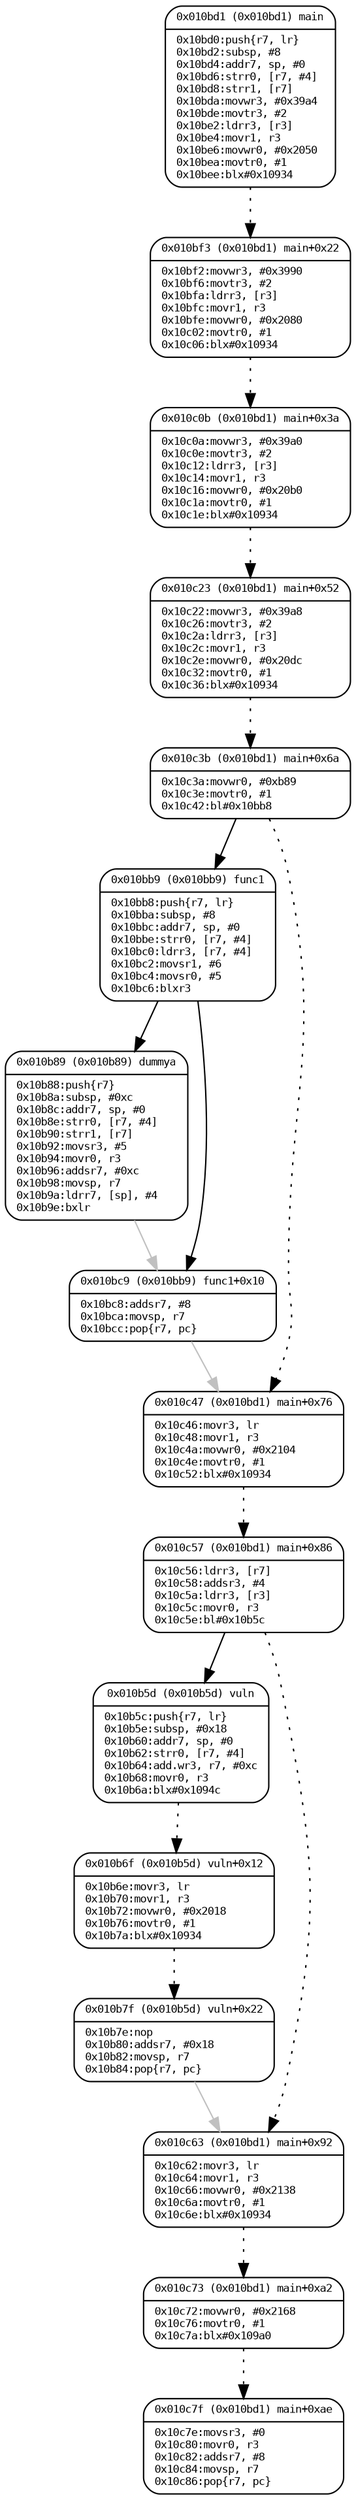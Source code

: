 digraph G {
rankdir=TB;
0 [shape=Mrecord, label="{<f0> 0x010b5d (0x010b5d) vuln | 0x10b5c&#58;	push	&#123;r7, lr&#125;\l0x10b5e&#58;	sub	sp, &#35;0x18\l0x10b60&#58;	add	r7, sp, &#35;0\l0x10b62&#58;	str	r0, [r7, &#35;4]\l0x10b64&#58;	add.w	r3, r7, &#35;0xc\l0x10b68&#58;	mov	r0, r3\l0x10b6a&#58;	blx	&#35;0x1094c\l}}", fontsize="8.0", fontname=monospace, penwidth=1];
1 [shape=Mrecord, label="{<f0> 0x010b6f (0x010b5d) vuln+0x12 | 0x10b6e&#58;	mov	r3, lr\l0x10b70&#58;	mov	r1, r3\l0x10b72&#58;	movw	r0, &#35;0x2018\l0x10b76&#58;	movt	r0, &#35;1\l0x10b7a&#58;	blx	&#35;0x10934\l}}", fontsize="8.0", fontname=monospace, penwidth=1];
2 [shape=Mrecord, label="{<f0> 0x010b7f (0x010b5d) vuln+0x22 | 0x10b7e&#58;	nop	\l0x10b80&#58;	adds	r7, &#35;0x18\l0x10b82&#58;	mov	sp, r7\l0x10b84&#58;	pop	&#123;r7, pc&#125;\l}}", fontsize="8.0", fontname=monospace, penwidth=1];
3 [shape=Mrecord, label="{<f0> 0x010b89 (0x010b89) dummya | 0x10b88&#58;	push	&#123;r7&#125;\l0x10b8a&#58;	sub	sp, &#35;0xc\l0x10b8c&#58;	add	r7, sp, &#35;0\l0x10b8e&#58;	str	r0, [r7, &#35;4]\l0x10b90&#58;	str	r1, [r7]\l0x10b92&#58;	movs	r3, &#35;5\l0x10b94&#58;	mov	r0, r3\l0x10b96&#58;	adds	r7, &#35;0xc\l0x10b98&#58;	mov	sp, r7\l0x10b9a&#58;	ldr	r7, [sp], &#35;4\l0x10b9e&#58;	bx	lr\l}}", fontsize="8.0", fontname=monospace, penwidth=1];
4 [shape=Mrecord, label="{<f0> 0x010bb9 (0x010bb9) func1 | 0x10bb8&#58;	push	&#123;r7, lr&#125;\l0x10bba&#58;	sub	sp, &#35;8\l0x10bbc&#58;	add	r7, sp, &#35;0\l0x10bbe&#58;	str	r0, [r7, &#35;4]\l0x10bc0&#58;	ldr	r3, [r7, &#35;4]\l0x10bc2&#58;	movs	r1, &#35;6\l0x10bc4&#58;	movs	r0, &#35;5\l0x10bc6&#58;	blx	r3\l}}", fontsize="8.0", fontname=monospace, penwidth=1];
5 [shape=Mrecord, label="{<f0> 0x010bc9 (0x010bb9) func1+0x10 | 0x10bc8&#58;	adds	r7, &#35;8\l0x10bca&#58;	mov	sp, r7\l0x10bcc&#58;	pop	&#123;r7, pc&#125;\l}}", fontsize="8.0", fontname=monospace, penwidth=1];
6 [shape=Mrecord, label="{<f0> 0x010bd1 (0x010bd1) main | 0x10bd0&#58;	push	&#123;r7, lr&#125;\l0x10bd2&#58;	sub	sp, &#35;8\l0x10bd4&#58;	add	r7, sp, &#35;0\l0x10bd6&#58;	str	r0, [r7, &#35;4]\l0x10bd8&#58;	str	r1, [r7]\l0x10bda&#58;	movw	r3, &#35;0x39a4\l0x10bde&#58;	movt	r3, &#35;2\l0x10be2&#58;	ldr	r3, [r3]\l0x10be4&#58;	mov	r1, r3\l0x10be6&#58;	movw	r0, &#35;0x2050\l0x10bea&#58;	movt	r0, &#35;1\l0x10bee&#58;	blx	&#35;0x10934\l}}", fontsize="8.0", fontname=monospace, penwidth=1];
7 [shape=Mrecord, label="{<f0> 0x010bf3 (0x010bd1) main+0x22 | 0x10bf2&#58;	movw	r3, &#35;0x3990\l0x10bf6&#58;	movt	r3, &#35;2\l0x10bfa&#58;	ldr	r3, [r3]\l0x10bfc&#58;	mov	r1, r3\l0x10bfe&#58;	movw	r0, &#35;0x2080\l0x10c02&#58;	movt	r0, &#35;1\l0x10c06&#58;	blx	&#35;0x10934\l}}", fontsize="8.0", fontname=monospace, penwidth=1];
8 [shape=Mrecord, label="{<f0> 0x010c0b (0x010bd1) main+0x3a | 0x10c0a&#58;	movw	r3, &#35;0x39a0\l0x10c0e&#58;	movt	r3, &#35;2\l0x10c12&#58;	ldr	r3, [r3]\l0x10c14&#58;	mov	r1, r3\l0x10c16&#58;	movw	r0, &#35;0x20b0\l0x10c1a&#58;	movt	r0, &#35;1\l0x10c1e&#58;	blx	&#35;0x10934\l}}", fontsize="8.0", fontname=monospace, penwidth=1];
9 [shape=Mrecord, label="{<f0> 0x010c23 (0x010bd1) main+0x52 | 0x10c22&#58;	movw	r3, &#35;0x39a8\l0x10c26&#58;	movt	r3, &#35;2\l0x10c2a&#58;	ldr	r3, [r3]\l0x10c2c&#58;	mov	r1, r3\l0x10c2e&#58;	movw	r0, &#35;0x20dc\l0x10c32&#58;	movt	r0, &#35;1\l0x10c36&#58;	blx	&#35;0x10934\l}}", fontsize="8.0", fontname=monospace, penwidth=1];
10 [shape=Mrecord, label="{<f0> 0x010c3b (0x010bd1) main+0x6a | 0x10c3a&#58;	movw	r0, &#35;0xb89\l0x10c3e&#58;	movt	r0, &#35;1\l0x10c42&#58;	bl	&#35;0x10bb8\l}}", fontsize="8.0", fontname=monospace, penwidth=1];
11 [shape=Mrecord, label="{<f0> 0x010c47 (0x010bd1) main+0x76 | 0x10c46&#58;	mov	r3, lr\l0x10c48&#58;	mov	r1, r3\l0x10c4a&#58;	movw	r0, &#35;0x2104\l0x10c4e&#58;	movt	r0, &#35;1\l0x10c52&#58;	blx	&#35;0x10934\l}}", fontsize="8.0", fontname=monospace, penwidth=1];
12 [shape=Mrecord, label="{<f0> 0x010c57 (0x010bd1) main+0x86 | 0x10c56&#58;	ldr	r3, [r7]\l0x10c58&#58;	adds	r3, &#35;4\l0x10c5a&#58;	ldr	r3, [r3]\l0x10c5c&#58;	mov	r0, r3\l0x10c5e&#58;	bl	&#35;0x10b5c\l}}", fontsize="8.0", fontname=monospace, penwidth=1];
13 [shape=Mrecord, label="{<f0> 0x010c63 (0x010bd1) main+0x92 | 0x10c62&#58;	mov	r3, lr\l0x10c64&#58;	mov	r1, r3\l0x10c66&#58;	movw	r0, &#35;0x2138\l0x10c6a&#58;	movt	r0, &#35;1\l0x10c6e&#58;	blx	&#35;0x10934\l}}", fontsize="8.0", fontname=monospace, penwidth=1];
14 [shape=Mrecord, label="{<f0> 0x010c73 (0x010bd1) main+0xa2 | 0x10c72&#58;	movw	r0, &#35;0x2168\l0x10c76&#58;	movt	r0, &#35;1\l0x10c7a&#58;	blx	&#35;0x109a0\l}}", fontsize="8.0", fontname=monospace, penwidth=1];
15 [shape=Mrecord, label="{<f0> 0x010c7f (0x010bd1) main+0xae | 0x10c7e&#58;	movs	r3, &#35;0\l0x10c80&#58;	mov	r0, r3\l0x10c82&#58;	adds	r7, &#35;8\l0x10c84&#58;	mov	sp, r7\l0x10c86&#58;	pop	&#123;r7, pc&#125;\l}}", fontsize="8.0", fontname=monospace, penwidth=1];
2 -> 13  [color=grey, fontname=monospace, fontsize="8.0", style=solid, penwidth=1];
6 -> 7  [color=black, fontname=monospace, fontsize="8.0", style=dotted, penwidth=1];
0 -> 1  [color=black, fontname=monospace, fontsize="8.0", style=dotted, penwidth=1];
12 -> 0  [color=black, fontname=monospace, fontsize="8.0", style=solid, penwidth=1];
12 -> 13  [color=black, fontname=monospace, fontsize="8.0", style=dotted, penwidth=1];
1 -> 2  [color=black, fontname=monospace, fontsize="8.0", style=dotted, penwidth=1];
5 -> 11  [color=grey, fontname=monospace, fontsize="8.0", style=solid, penwidth=1];
3 -> 5  [color=grey, fontname=monospace, fontsize="8.0", style=solid, penwidth=1];
10 -> 11  [color=black, fontname=monospace, fontsize="8.0", style=dotted, penwidth=1];
10 -> 4  [color=black, fontname=monospace, fontsize="8.0", style=solid, penwidth=1];
11 -> 12  [color=black, fontname=monospace, fontsize="8.0", style=dotted, penwidth=1];
7 -> 8  [color=black, fontname=monospace, fontsize="8.0", style=dotted, penwidth=1];
14 -> 15  [color=black, fontname=monospace, fontsize="8.0", style=dotted, penwidth=1];
4 -> 3  [color=black, fontname=monospace, fontsize="8.0", style=solid, penwidth=1];
4 -> 5  [color=black, fontname=monospace, fontsize="8.0", style=solid, penwidth=1];
13 -> 14  [color=black, fontname=monospace, fontsize="8.0", style=dotted, penwidth=1];
8 -> 9  [color=black, fontname=monospace, fontsize="8.0", style=dotted, penwidth=1];
9 -> 10  [color=black, fontname=monospace, fontsize="8.0", style=dotted, penwidth=1];
}
